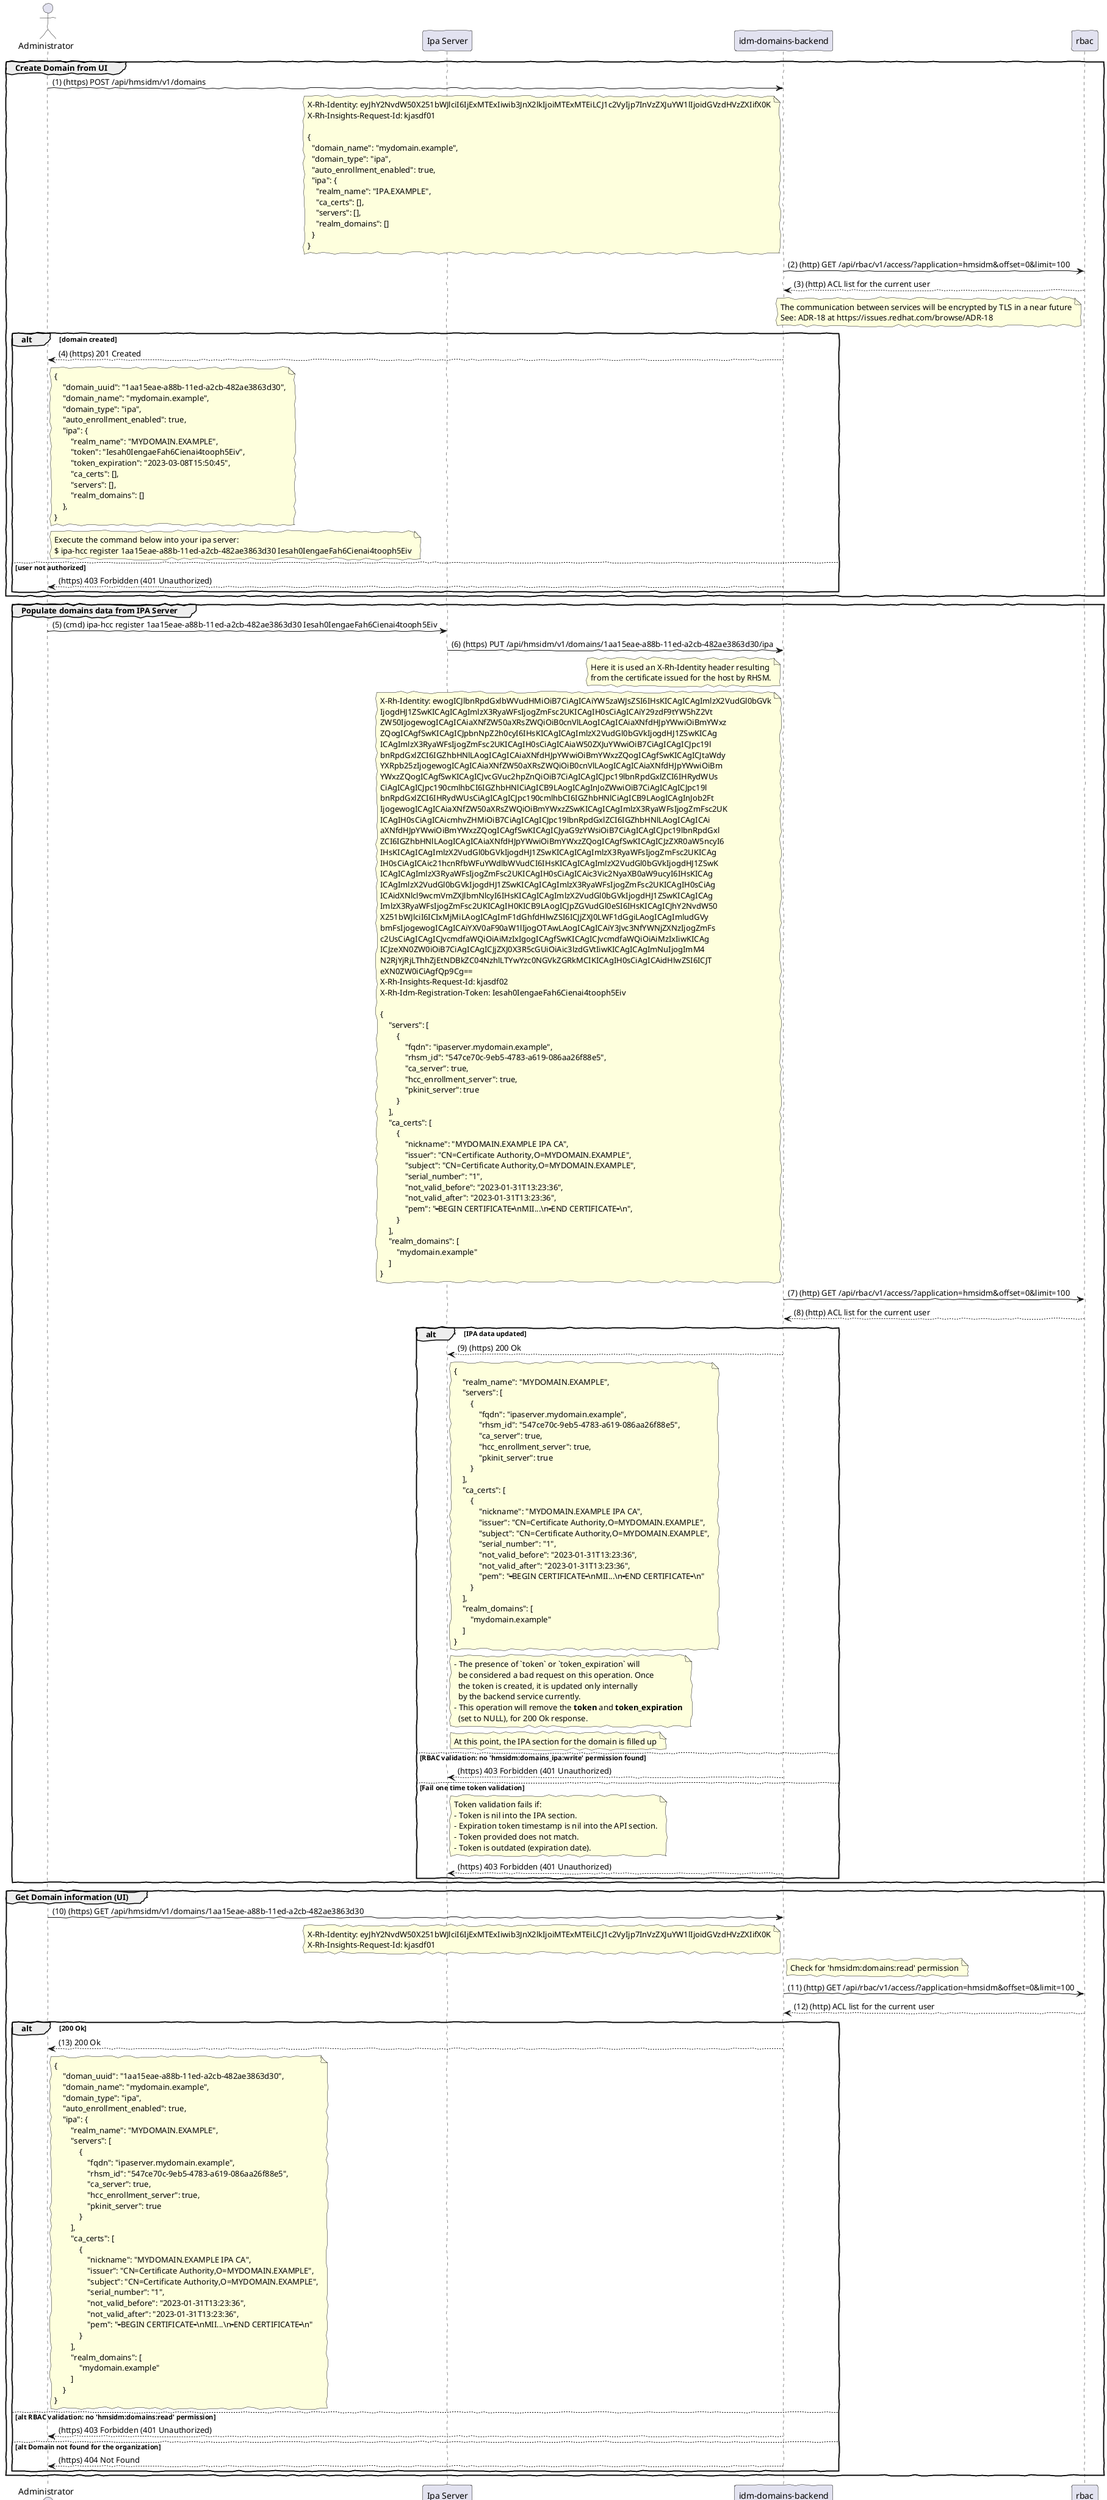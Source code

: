 ' https://pdf.plantuml.net/PlantUML_Language_Reference_Guide_en.pdf
@startuml
skinparam handwritten true

actor Administrator as Administrator
participant "Ipa Server" as ipa_server
participant "idm-domains-backend" as hmsidm_backend



group Create Domain from UI
Administrator -> hmsidm_backend: (1) (https) POST /api/hmsidm/v1/domains
note left hmsidm_backend
X-Rh-Identity: eyJhY2NvdW50X251bWJlciI6IjExMTExIiwib3JnX2lkIjoiMTExMTEiLCJ1c2VyIjp7InVzZXJuYW1lIjoidGVzdHVzZXIifX0K
X-Rh-Insights-Request-Id: kjasdf01

{
  "domain_name": "mydomain.example",
  "domain_type": "ipa",
  "auto_enrollment_enabled": true,
  "ipa": {
    "realm_name": "IPA.EXAMPLE",
    "ca_certs": [],
    "servers": [],
    "realm_domains": []
  }
}
end note

hmsidm_backend -> rbac: (2) (http) GET /api/rbac/v1/access/?application=hmsidm&offset=0&limit=100
hmsidm_backend <-- rbac: (3) (http) ACL list for the current user
note left rbac
The communication between services will be encrypted by TLS in a near future
See: ADR-18 at https://issues.redhat.com/browse/ADR-18
end note

alt domain created
Administrator <-- hmsidm_backend: (4) (https) 201 Created
note right Administrator
{
    "domain_uuid": "1aa15eae-a88b-11ed-a2cb-482ae3863d30",
    "domain_name": "mydomain.example",
    "domain_type": "ipa",
    "auto_enrollment_enabled": true,
    "ipa": {
        "realm_name": "MYDOMAIN.EXAMPLE",
        "token": "Iesah0IengaeFah6Cienai4tooph5Eiv",
        "token_expiration": "2023-03-08T15:50:45",
        "ca_certs": [],
        "servers": [],
        "realm_domains": []
    },
}
end note
note right Administrator
Execute the command below into your ipa server:
$ ipa-hcc register 1aa15eae-a88b-11ed-a2cb-482ae3863d30 Iesah0IengaeFah6Cienai4tooph5Eiv
end note
else user not authorized
Administrator <-- hmsidm_backend: (https) 403 Forbidden (401 Unauthorized)
end alt
end group



group Populate domains data from IPA Server
Administrator -> ipa_server: (5) (cmd) ipa-hcc register 1aa15eae-a88b-11ed-a2cb-482ae3863d30 Iesah0IengaeFah6Cienai4tooph5Eiv
ipa_server -> hmsidm_backend: (6) (https) PUT /api/hmsidm/v1/domains/1aa15eae-a88b-11ed-a2cb-482ae3863d30/ipa
note left hmsidm_backend
Here it is used an X-Rh-Identity header resulting
from the certificate issued for the host by RHSM.
end note
note left hmsidm_backend
X-Rh-Identity: ewogICJlbnRpdGxlbWVudHMiOiB7CiAgICAiYW5zaWJsZSI6IHsKICAgICAgImlzX2VudGl0bGVk
IjogdHJ1ZSwKICAgICAgImlzX3RyaWFsIjogZmFsc2UKICAgIH0sCiAgICAiY29zdF9tYW5hZ2Vt
ZW50IjogewogICAgICAiaXNfZW50aXRsZWQiOiB0cnVlLAogICAgICAiaXNfdHJpYWwiOiBmYWxz
ZQogICAgfSwKICAgICJpbnNpZ2h0cyI6IHsKICAgICAgImlzX2VudGl0bGVkIjogdHJ1ZSwKICAg
ICAgImlzX3RyaWFsIjogZmFsc2UKICAgIH0sCiAgICAiaW50ZXJuYWwiOiB7CiAgICAgICJpc19l
bnRpdGxlZCI6IGZhbHNlLAogICAgICAiaXNfdHJpYWwiOiBmYWxzZQogICAgfSwKICAgICJtaWdy
YXRpb25zIjogewogICAgICAiaXNfZW50aXRsZWQiOiB0cnVlLAogICAgICAiaXNfdHJpYWwiOiBm
YWxzZQogICAgfSwKICAgICJvcGVuc2hpZnQiOiB7CiAgICAgICJpc19lbnRpdGxlZCI6IHRydWUs
CiAgICAgICJpc190cmlhbCI6IGZhbHNlCiAgICB9LAogICAgInJoZWwiOiB7CiAgICAgICJpc19l
bnRpdGxlZCI6IHRydWUsCiAgICAgICJpc190cmlhbCI6IGZhbHNlCiAgICB9LAogICAgInJob2Ft
IjogewogICAgICAiaXNfZW50aXRsZWQiOiBmYWxzZSwKICAgICAgImlzX3RyaWFsIjogZmFsc2UK
ICAgIH0sCiAgICAicmhvZHMiOiB7CiAgICAgICJpc19lbnRpdGxlZCI6IGZhbHNlLAogICAgICAi
aXNfdHJpYWwiOiBmYWxzZQogICAgfSwKICAgICJyaG9zYWsiOiB7CiAgICAgICJpc19lbnRpdGxl
ZCI6IGZhbHNlLAogICAgICAiaXNfdHJpYWwiOiBmYWxzZQogICAgfSwKICAgICJzZXR0aW5ncyI6
IHsKICAgICAgImlzX2VudGl0bGVkIjogdHJ1ZSwKICAgICAgImlzX3RyaWFsIjogZmFsc2UKICAg
IH0sCiAgICAic21hcnRfbWFuYWdlbWVudCI6IHsKICAgICAgImlzX2VudGl0bGVkIjogdHJ1ZSwK
ICAgICAgImlzX3RyaWFsIjogZmFsc2UKICAgIH0sCiAgICAic3Vic2NyaXB0aW9ucyI6IHsKICAg
ICAgImlzX2VudGl0bGVkIjogdHJ1ZSwKICAgICAgImlzX3RyaWFsIjogZmFsc2UKICAgIH0sCiAg
ICAidXNlcl9wcmVmZXJlbmNlcyI6IHsKICAgICAgImlzX2VudGl0bGVkIjogdHJ1ZSwKICAgICAg
ImlzX3RyaWFsIjogZmFsc2UKICAgIH0KICB9LAogICJpZGVudGl0eSI6IHsKICAgICJhY2NvdW50
X251bWJlciI6ICIxMjMiLAogICAgImF1dGhfdHlwZSI6ICJjZXJ0LWF1dGgiLAogICAgImludGVy
bmFsIjogewogICAgICAiYXV0aF90aW1lIjogOTAwLAogICAgICAiY3Jvc3NfYWNjZXNzIjogZmFs
c2UsCiAgICAgICJvcmdfaWQiOiAiMzIxIgogICAgfSwKICAgICJvcmdfaWQiOiAiMzIxIiwKICAg
ICJzeXN0ZW0iOiB7CiAgICAgICJjZXJ0X3R5cGUiOiAic3lzdGVtIiwKICAgICAgImNuIjogImM4
N2RjYjRjLThhZjEtNDBkZC04NzhlLTYwYzc0NGVkZGRkMCIKICAgIH0sCiAgICAidHlwZSI6ICJT
eXN0ZW0iCiAgfQp9Cg==
X-Rh-Insights-Request-Id: kjasdf02
X-Rh-Idm-Registration-Token: Iesah0IengaeFah6Cienai4tooph5Eiv

{
    "servers": [
        {
            "fqdn": "ipaserver.mydomain.example",
            "rhsm_id": "547ce70c-9eb5-4783-a619-086aa26f88e5",
            "ca_server": true,
            "hcc_enrollment_server": true,
            "pkinit_server": true
        }
    ],
    "ca_certs": [
        {
            "nickname": "MYDOMAIN.EXAMPLE IPA CA",
            "issuer": "CN=Certificate Authority,O=MYDOMAIN.EXAMPLE",
            "subject": "CN=Certificate Authority,O=MYDOMAIN.EXAMPLE",
            "serial_number": "1",
            "not_valid_before": "2023-01-31T13:23:36",
            "not_valid_after": "2023-01-31T13:23:36",
            "pem": "-----BEGIN CERTIFICATE-----\nMII...\n-----END CERTIFICATE-----\n",
        }
    ],
    "realm_domains": [
        "mydomain.example"
    ]
}
end note
hmsidm_backend -> rbac: (7) (http) GET /api/rbac/v1/access/?application=hmsidm&offset=0&limit=100
hmsidm_backend <-- rbac: (8) (http) ACL list for the current user

alt IPA data updated
ipa_server <-- hmsidm_backend: (9) (https) 200 Ok
note right ipa_server
{
    "realm_name": "MYDOMAIN.EXAMPLE",
    "servers": [
        {
            "fqdn": "ipaserver.mydomain.example",
            "rhsm_id": "547ce70c-9eb5-4783-a619-086aa26f88e5",
            "ca_server": true,
            "hcc_enrollment_server": true,
            "pkinit_server": true
        }
    ],
    "ca_certs": [
        {
            "nickname": "MYDOMAIN.EXAMPLE IPA CA",
            "issuer": "CN=Certificate Authority,O=MYDOMAIN.EXAMPLE",
            "subject": "CN=Certificate Authority,O=MYDOMAIN.EXAMPLE",
            "serial_number": "1",
            "not_valid_before": "2023-01-31T13:23:36",
            "not_valid_after": "2023-01-31T13:23:36",
            "pem": "-----BEGIN CERTIFICATE-----\nMII...\n-----END CERTIFICATE-----\n"
        }
    ],
    "realm_domains": [
        "mydomain.example"
    ]
}
end note
note right ipa_server
- The presence of `token` or `token_expiration` will
  be considered a bad request on this operation. Once
  the token is created, it is updated only internally
  by the backend service currently.
- This operation will remove the **token** and **token_expiration**
  (set to NULL), for 200 Ok response.
end note
note right ipa_server
At this point, the IPA section for the domain is filled up
end note

else RBAC validation: no 'hmsidm:domains_ipa:write' permission found
ipa_server <-- hmsidm_backend: (https) 403 Forbidden (401 Unauthorized)

else Fail one time token validation
note right ipa_server
Token validation fails if:
- Token is nil into the IPA section.
- Expiration token timestamp is nil into the API section.
- Token provided does not match.
- Token is outdated (expiration date).
end note
ipa_server <-- hmsidm_backend: (https) 403 Forbidden (401 Unauthorized)
end alt
end group


group Get Domain information (UI)
Administrator -> hmsidm_backend: (10) (https) GET /api/hmsidm/v1/domains/1aa15eae-a88b-11ed-a2cb-482ae3863d30
note left hmsidm_backend
X-Rh-Identity: eyJhY2NvdW50X251bWJlciI6IjExMTExIiwib3JnX2lkIjoiMTExMTEiLCJ1c2VyIjp7InVzZXJuYW1lIjoidGVzdHVzZXIifX0K
X-Rh-Insights-Request-Id: kjasdf01
end note
note right hmsidm_backend
Check for 'hmsidm:domains:read' permission
end note

hmsidm_backend -> rbac: (11) (http) GET /api/rbac/v1/access/?application=hmsidm&offset=0&limit=100
hmsidm_backend <-- rbac: (12) (http) ACL list for the current user

alt 200 Ok
Administrator <-- hmsidm_backend: (13) 200 Ok
note right Administrator
{
    "doman_uuid": "1aa15eae-a88b-11ed-a2cb-482ae3863d30",
    "domain_name": "mydomain.example",
    "domain_type": "ipa",
    "auto_enrollment_enabled": true,
    "ipa": {
        "realm_name": "MYDOMAIN.EXAMPLE",
        "servers": [
            {
                "fqdn": "ipaserver.mydomain.example",
                "rhsm_id": "547ce70c-9eb5-4783-a619-086aa26f88e5",
                "ca_server": true,
                "hcc_enrollment_server": true,
                "pkinit_server": true
            }
        ],
        "ca_certs": [
            {
                "nickname": "MYDOMAIN.EXAMPLE IPA CA",
                "issuer": "CN=Certificate Authority,O=MYDOMAIN.EXAMPLE",
                "subject": "CN=Certificate Authority,O=MYDOMAIN.EXAMPLE",
                "serial_number": "1",
                "not_valid_before": "2023-01-31T13:23:36",
                "not_valid_after": "2023-01-31T13:23:36",
                "pem": "-----BEGIN CERTIFICATE-----\nMII...\n-----END CERTIFICATE-----\n"
            }
        ],
        "realm_domains": [
            "mydomain.example"
        ]
    }
}
end note
else alt RBAC validation: no 'hmsidm:domains:read' permission
Administrator <-- hmsidm_backend: (https) 403 Forbidden (401 Unauthorized)
else alt Domain not found for the organization
Administrator <-- hmsidm_backend: (https) 404 Not Found
end alt
end group
@enduml
